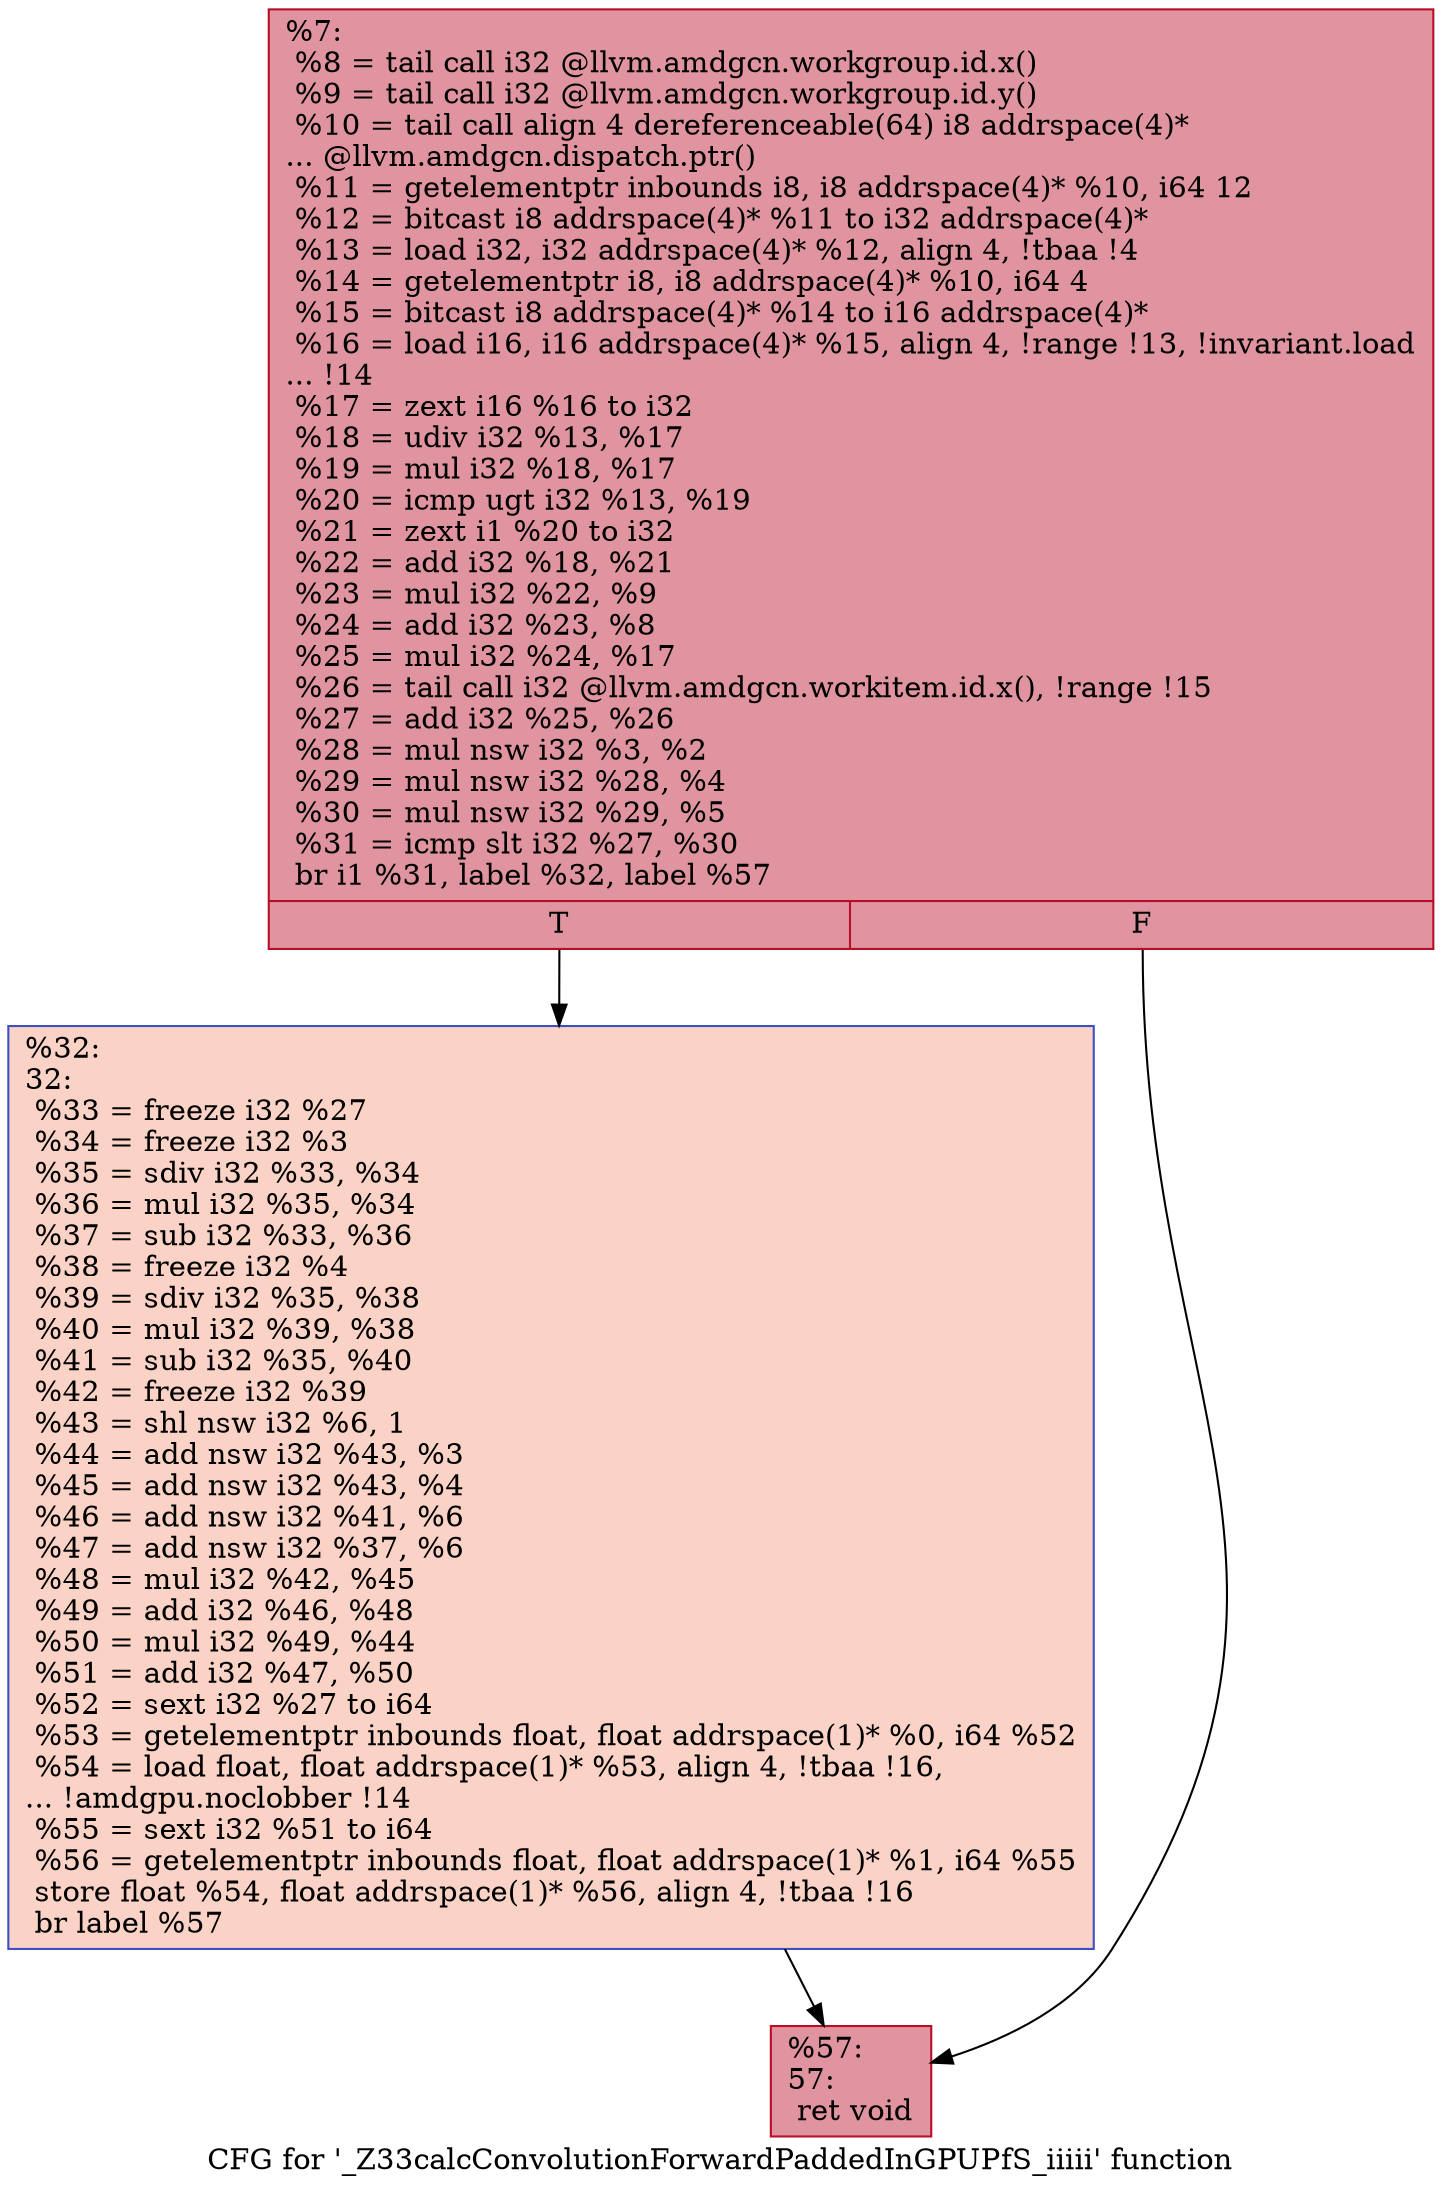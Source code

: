 digraph "CFG for '_Z33calcConvolutionForwardPaddedInGPUPfS_iiiii' function" {
	label="CFG for '_Z33calcConvolutionForwardPaddedInGPUPfS_iiiii' function";

	Node0x5dc5790 [shape=record,color="#b70d28ff", style=filled, fillcolor="#b70d2870",label="{%7:\l  %8 = tail call i32 @llvm.amdgcn.workgroup.id.x()\l  %9 = tail call i32 @llvm.amdgcn.workgroup.id.y()\l  %10 = tail call align 4 dereferenceable(64) i8 addrspace(4)*\l... @llvm.amdgcn.dispatch.ptr()\l  %11 = getelementptr inbounds i8, i8 addrspace(4)* %10, i64 12\l  %12 = bitcast i8 addrspace(4)* %11 to i32 addrspace(4)*\l  %13 = load i32, i32 addrspace(4)* %12, align 4, !tbaa !4\l  %14 = getelementptr i8, i8 addrspace(4)* %10, i64 4\l  %15 = bitcast i8 addrspace(4)* %14 to i16 addrspace(4)*\l  %16 = load i16, i16 addrspace(4)* %15, align 4, !range !13, !invariant.load\l... !14\l  %17 = zext i16 %16 to i32\l  %18 = udiv i32 %13, %17\l  %19 = mul i32 %18, %17\l  %20 = icmp ugt i32 %13, %19\l  %21 = zext i1 %20 to i32\l  %22 = add i32 %18, %21\l  %23 = mul i32 %22, %9\l  %24 = add i32 %23, %8\l  %25 = mul i32 %24, %17\l  %26 = tail call i32 @llvm.amdgcn.workitem.id.x(), !range !15\l  %27 = add i32 %25, %26\l  %28 = mul nsw i32 %3, %2\l  %29 = mul nsw i32 %28, %4\l  %30 = mul nsw i32 %29, %5\l  %31 = icmp slt i32 %27, %30\l  br i1 %31, label %32, label %57\l|{<s0>T|<s1>F}}"];
	Node0x5dc5790:s0 -> Node0x5dc81b0;
	Node0x5dc5790:s1 -> Node0x5dc8240;
	Node0x5dc81b0 [shape=record,color="#3d50c3ff", style=filled, fillcolor="#f59c7d70",label="{%32:\l32:                                               \l  %33 = freeze i32 %27\l  %34 = freeze i32 %3\l  %35 = sdiv i32 %33, %34\l  %36 = mul i32 %35, %34\l  %37 = sub i32 %33, %36\l  %38 = freeze i32 %4\l  %39 = sdiv i32 %35, %38\l  %40 = mul i32 %39, %38\l  %41 = sub i32 %35, %40\l  %42 = freeze i32 %39\l  %43 = shl nsw i32 %6, 1\l  %44 = add nsw i32 %43, %3\l  %45 = add nsw i32 %43, %4\l  %46 = add nsw i32 %41, %6\l  %47 = add nsw i32 %37, %6\l  %48 = mul i32 %42, %45\l  %49 = add i32 %46, %48\l  %50 = mul i32 %49, %44\l  %51 = add i32 %47, %50\l  %52 = sext i32 %27 to i64\l  %53 = getelementptr inbounds float, float addrspace(1)* %0, i64 %52\l  %54 = load float, float addrspace(1)* %53, align 4, !tbaa !16,\l... !amdgpu.noclobber !14\l  %55 = sext i32 %51 to i64\l  %56 = getelementptr inbounds float, float addrspace(1)* %1, i64 %55\l  store float %54, float addrspace(1)* %56, align 4, !tbaa !16\l  br label %57\l}"];
	Node0x5dc81b0 -> Node0x5dc8240;
	Node0x5dc8240 [shape=record,color="#b70d28ff", style=filled, fillcolor="#b70d2870",label="{%57:\l57:                                               \l  ret void\l}"];
}

